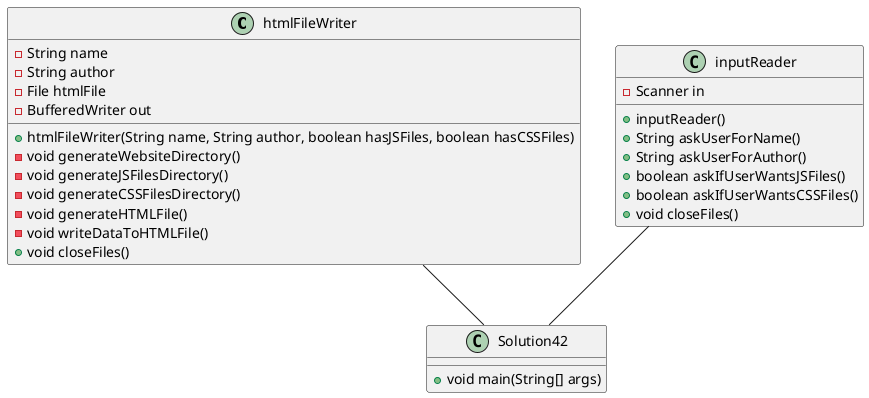@startuml
class htmlFileWriter {
' Strings are data variables being used in the HTML file
-String name
-String author
' File object used to create html file
-File htmlFile
' BufferedWriter object is used to write output to the html file
-BufferedWriter out

' Constructor creates every directory, but not the html file
+htmlFileWriter(String name, String author, boolean hasJSFiles, boolean hasCSSFiles)
-void generateWebsiteDirectory()
-void generateJSFilesDirectory()
-void generateCSSFilesDirectory()
-void generateHTMLFile()
-void writeDataToHTMLFile()
+void closeFiles()
}

class inputReader {
' Scanner is created as System.in
-Scanner in

' Constructor initializes Scanner
+inputReader()
+String askUserForName()
+String askUserForAuthor()
+boolean askIfUserWantsJSFiles()
+boolean askIfUserWantsCSSFiles()
+void closeFiles()
}

class Solution42 {
+void main(String[] args)
}

inputReader -- Solution42
htmlFileWriter -- Solution42
@enduml